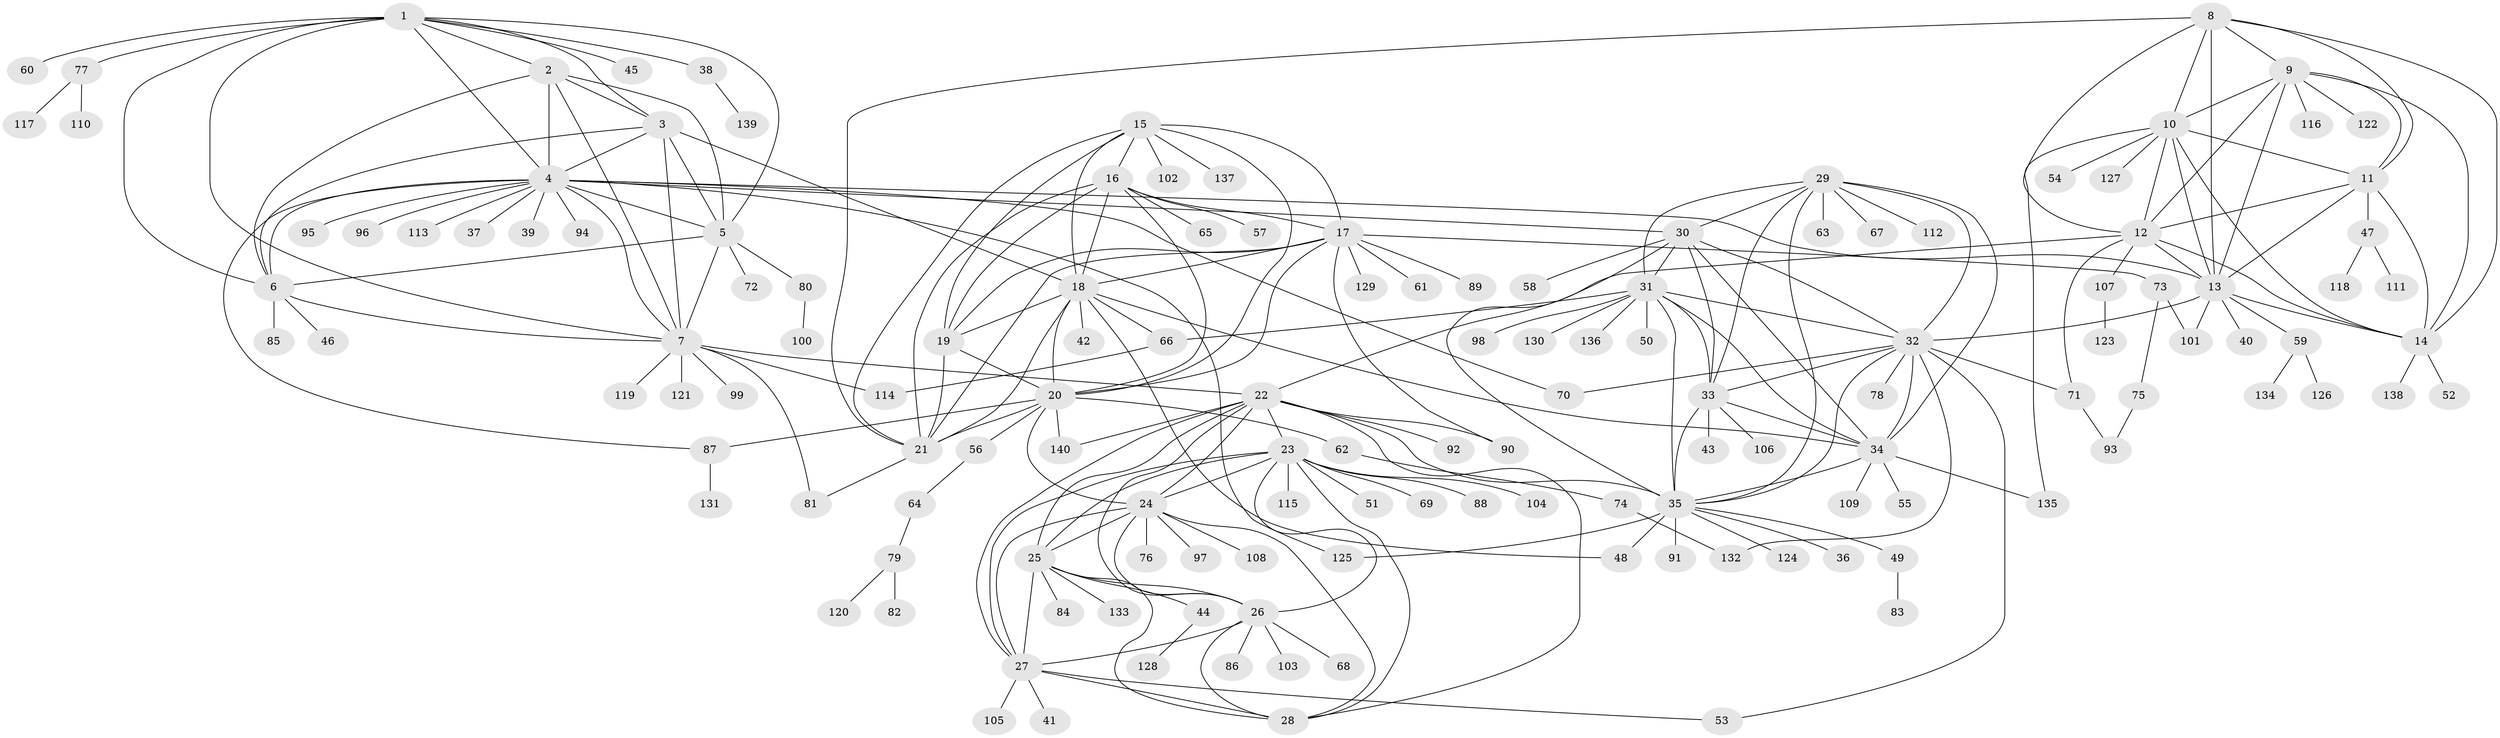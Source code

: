 // Generated by graph-tools (version 1.1) at 2025/37/03/09/25 02:37:16]
// undirected, 140 vertices, 235 edges
graph export_dot {
graph [start="1"]
  node [color=gray90,style=filled];
  1;
  2;
  3;
  4;
  5;
  6;
  7;
  8;
  9;
  10;
  11;
  12;
  13;
  14;
  15;
  16;
  17;
  18;
  19;
  20;
  21;
  22;
  23;
  24;
  25;
  26;
  27;
  28;
  29;
  30;
  31;
  32;
  33;
  34;
  35;
  36;
  37;
  38;
  39;
  40;
  41;
  42;
  43;
  44;
  45;
  46;
  47;
  48;
  49;
  50;
  51;
  52;
  53;
  54;
  55;
  56;
  57;
  58;
  59;
  60;
  61;
  62;
  63;
  64;
  65;
  66;
  67;
  68;
  69;
  70;
  71;
  72;
  73;
  74;
  75;
  76;
  77;
  78;
  79;
  80;
  81;
  82;
  83;
  84;
  85;
  86;
  87;
  88;
  89;
  90;
  91;
  92;
  93;
  94;
  95;
  96;
  97;
  98;
  99;
  100;
  101;
  102;
  103;
  104;
  105;
  106;
  107;
  108;
  109;
  110;
  111;
  112;
  113;
  114;
  115;
  116;
  117;
  118;
  119;
  120;
  121;
  122;
  123;
  124;
  125;
  126;
  127;
  128;
  129;
  130;
  131;
  132;
  133;
  134;
  135;
  136;
  137;
  138;
  139;
  140;
  1 -- 2;
  1 -- 3;
  1 -- 4;
  1 -- 5;
  1 -- 6;
  1 -- 7;
  1 -- 38;
  1 -- 45;
  1 -- 60;
  1 -- 77;
  2 -- 3;
  2 -- 4;
  2 -- 5;
  2 -- 6;
  2 -- 7;
  3 -- 4;
  3 -- 5;
  3 -- 6;
  3 -- 7;
  3 -- 18;
  4 -- 5;
  4 -- 6;
  4 -- 7;
  4 -- 13;
  4 -- 30;
  4 -- 37;
  4 -- 39;
  4 -- 70;
  4 -- 87;
  4 -- 94;
  4 -- 95;
  4 -- 96;
  4 -- 113;
  4 -- 125;
  5 -- 6;
  5 -- 7;
  5 -- 72;
  5 -- 80;
  6 -- 7;
  6 -- 46;
  6 -- 85;
  7 -- 22;
  7 -- 81;
  7 -- 99;
  7 -- 114;
  7 -- 119;
  7 -- 121;
  8 -- 9;
  8 -- 10;
  8 -- 11;
  8 -- 12;
  8 -- 13;
  8 -- 14;
  8 -- 21;
  9 -- 10;
  9 -- 11;
  9 -- 12;
  9 -- 13;
  9 -- 14;
  9 -- 116;
  9 -- 122;
  10 -- 11;
  10 -- 12;
  10 -- 13;
  10 -- 14;
  10 -- 54;
  10 -- 127;
  10 -- 135;
  11 -- 12;
  11 -- 13;
  11 -- 14;
  11 -- 47;
  12 -- 13;
  12 -- 14;
  12 -- 22;
  12 -- 71;
  12 -- 107;
  13 -- 14;
  13 -- 32;
  13 -- 40;
  13 -- 59;
  13 -- 101;
  14 -- 52;
  14 -- 138;
  15 -- 16;
  15 -- 17;
  15 -- 18;
  15 -- 19;
  15 -- 20;
  15 -- 21;
  15 -- 102;
  15 -- 137;
  16 -- 17;
  16 -- 18;
  16 -- 19;
  16 -- 20;
  16 -- 21;
  16 -- 57;
  16 -- 65;
  17 -- 18;
  17 -- 19;
  17 -- 20;
  17 -- 21;
  17 -- 61;
  17 -- 73;
  17 -- 89;
  17 -- 90;
  17 -- 129;
  18 -- 19;
  18 -- 20;
  18 -- 21;
  18 -- 34;
  18 -- 42;
  18 -- 48;
  18 -- 66;
  19 -- 20;
  19 -- 21;
  20 -- 21;
  20 -- 24;
  20 -- 56;
  20 -- 62;
  20 -- 87;
  20 -- 140;
  21 -- 81;
  22 -- 23;
  22 -- 24;
  22 -- 25;
  22 -- 26;
  22 -- 27;
  22 -- 28;
  22 -- 35;
  22 -- 90;
  22 -- 92;
  22 -- 140;
  23 -- 24;
  23 -- 25;
  23 -- 26;
  23 -- 27;
  23 -- 28;
  23 -- 51;
  23 -- 69;
  23 -- 88;
  23 -- 104;
  23 -- 115;
  24 -- 25;
  24 -- 26;
  24 -- 27;
  24 -- 28;
  24 -- 76;
  24 -- 97;
  24 -- 108;
  25 -- 26;
  25 -- 27;
  25 -- 28;
  25 -- 44;
  25 -- 84;
  25 -- 133;
  26 -- 27;
  26 -- 28;
  26 -- 68;
  26 -- 86;
  26 -- 103;
  27 -- 28;
  27 -- 41;
  27 -- 53;
  27 -- 105;
  29 -- 30;
  29 -- 31;
  29 -- 32;
  29 -- 33;
  29 -- 34;
  29 -- 35;
  29 -- 63;
  29 -- 67;
  29 -- 112;
  30 -- 31;
  30 -- 32;
  30 -- 33;
  30 -- 34;
  30 -- 35;
  30 -- 58;
  31 -- 32;
  31 -- 33;
  31 -- 34;
  31 -- 35;
  31 -- 50;
  31 -- 66;
  31 -- 98;
  31 -- 130;
  31 -- 136;
  32 -- 33;
  32 -- 34;
  32 -- 35;
  32 -- 53;
  32 -- 70;
  32 -- 71;
  32 -- 78;
  32 -- 132;
  33 -- 34;
  33 -- 35;
  33 -- 43;
  33 -- 106;
  34 -- 35;
  34 -- 55;
  34 -- 109;
  34 -- 135;
  35 -- 36;
  35 -- 48;
  35 -- 49;
  35 -- 91;
  35 -- 124;
  35 -- 125;
  38 -- 139;
  44 -- 128;
  47 -- 111;
  47 -- 118;
  49 -- 83;
  56 -- 64;
  59 -- 126;
  59 -- 134;
  62 -- 74;
  64 -- 79;
  66 -- 114;
  71 -- 93;
  73 -- 75;
  73 -- 101;
  74 -- 132;
  75 -- 93;
  77 -- 110;
  77 -- 117;
  79 -- 82;
  79 -- 120;
  80 -- 100;
  87 -- 131;
  107 -- 123;
}
